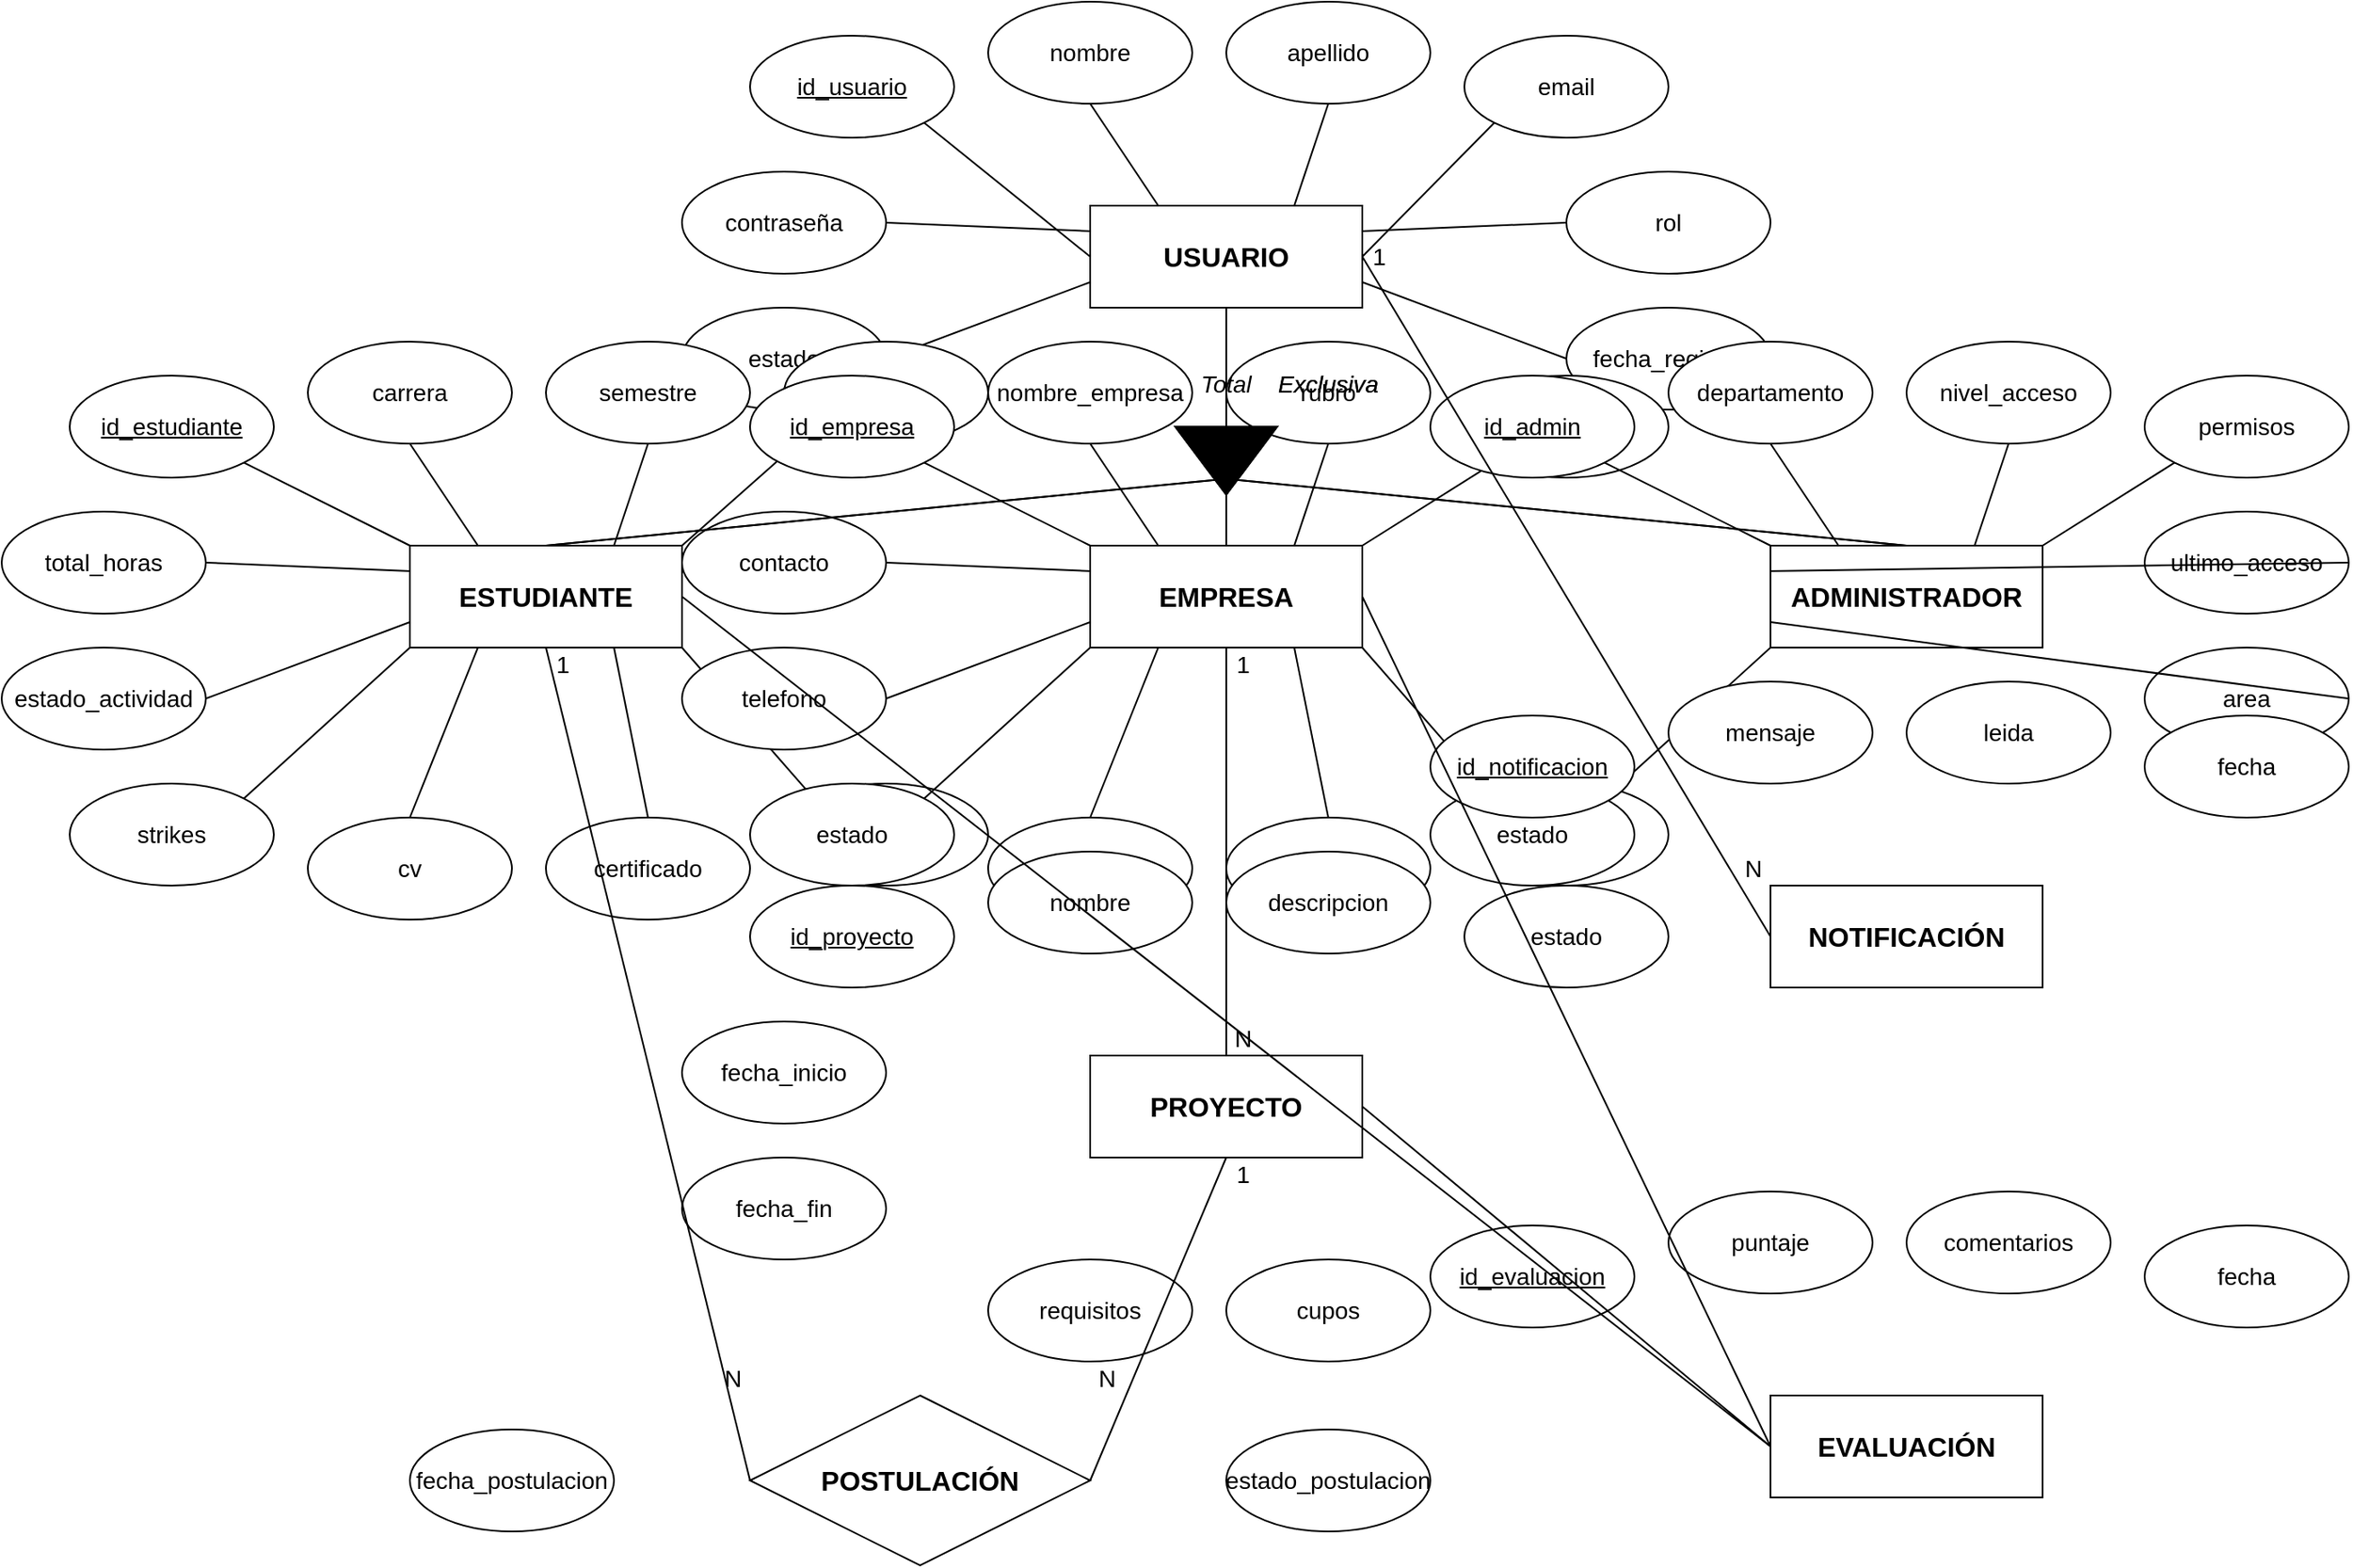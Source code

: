 <mxfile version="21.0.1" type="device">
  <diagram name="Modelo Conceptual LeanMaker" id="conceptual-model">
    <mxGraphModel dx="2400" dy="3200" grid="1" gridSize="10" guides="1" tooltips="1" connect="1" arrows="1" fold="1" page="1" pageScale="1" pageWidth="2400" pageHeight="3200" math="0" shadow="0" background="#ffffff">
      <root>
        <mxCell id="0"/>
        <mxCell id="1" parent="0"/>
        
        <!-- USUARIO (Entidad Base) -->
        <mxCell id="usuario" value="USUARIO" style="rounded=0;whiteSpace=wrap;html=1;fontSize=16;fontStyle=1" vertex="1" parent="1">
          <mxGeometry x="1000" y="200" width="160" height="60" as="geometry"/>
        </mxCell>
        
        <!-- Atributos de USUARIO -->
        <mxCell id="usuario_id" value="id_usuario" style="ellipse;whiteSpace=wrap;html=1;fontSize=14;fontStyle=4" vertex="1" parent="1">
          <mxGeometry x="800" y="100" width="120" height="60" as="geometry"/>
        </mxCell>
        <mxCell id="usuario_nombre" value="nombre" style="ellipse;whiteSpace=wrap;html=1;fontSize=14;" vertex="1" parent="1">
          <mxGeometry x="940" y="80" width="120" height="60" as="geometry"/>
        </mxCell>
        <mxCell id="usuario_apellido" value="apellido" style="ellipse;whiteSpace=wrap;html=1;fontSize=14;" vertex="1" parent="1">
          <mxGeometry x="1080" y="80" width="120" height="60" as="geometry"/>
        </mxCell>
        <mxCell id="usuario_email" value="email" style="ellipse;whiteSpace=wrap;html=1;fontSize=14;" vertex="1" parent="1">
          <mxGeometry x="1220" y="100" width="120" height="60" as="geometry"/>
        </mxCell>
        <mxCell id="usuario_password" value="contraseña" style="ellipse;whiteSpace=wrap;html=1;fontSize=14;" vertex="1" parent="1">
          <mxGeometry x="760" y="180" width="120" height="60" as="geometry"/>
        </mxCell>
        <mxCell id="usuario_rol" value="rol" style="ellipse;whiteSpace=wrap;html=1;fontSize=14;" vertex="1" parent="1">
          <mxGeometry x="1280" y="180" width="120" height="60" as="geometry"/>
        </mxCell>
        <mxCell id="usuario_estado" value="estado" style="ellipse;whiteSpace=wrap;html=1;fontSize=14;" vertex="1" parent="1">
          <mxGeometry x="760" y="260" width="120" height="60" as="geometry"/>
        </mxCell>
        <mxCell id="usuario_fecha_registro" value="fecha_registro" style="ellipse;whiteSpace=wrap;html=1;fontSize=14;" vertex="1" parent="1">
          <mxGeometry x="1280" y="260" width="120" height="60" as="geometry"/>
        </mxCell>

        <!-- Conexiones de atributos USUARIO -->
        <mxCell id="conn_usuario_id" value="" style="endArrow=none;html=1;rounded=0;exitX=1;exitY=1;exitDx=0;exitDy=0;entryX=0;entryY=0.5;entryDx=0;entryDy=0;" edge="1" parent="1" source="usuario_id" target="usuario">
          <mxGeometry width="50" height="50" relative="1" as="geometry"/>
        </mxCell>
        <mxCell id="conn_usuario_nombre" value="" style="endArrow=none;html=1;rounded=0;exitX=0.5;exitY=1;exitDx=0;exitDy=0;entryX=0.25;entryY=0;entryDx=0;entryDy=0;" edge="1" parent="1" source="usuario_nombre" target="usuario">
          <mxGeometry width="50" height="50" relative="1" as="geometry"/>
        </mxCell>
        <mxCell id="conn_usuario_apellido" value="" style="endArrow=none;html=1;rounded=0;exitX=0.5;exitY=1;exitDx=0;exitDy=0;entryX=0.75;entryY=0;entryDx=0;entryDy=0;" edge="1" parent="1" source="usuario_apellido" target="usuario">
          <mxGeometry width="50" height="50" relative="1" as="geometry"/>
        </mxCell>
        <mxCell id="conn_usuario_email" value="" style="endArrow=none;html=1;rounded=0;exitX=0;exitY=1;exitDx=0;exitDy=0;entryX=1;entryY=0.5;entryDx=0;entryDy=0;" edge="1" parent="1" source="usuario_email" target="usuario">
          <mxGeometry width="50" height="50" relative="1" as="geometry"/>
        </mxCell>
        <mxCell id="conn_usuario_password" value="" style="endArrow=none;html=1;rounded=0;exitX=1;exitY=0.5;exitDx=0;exitDy=0;entryX=0;entryY=0.25;entryDx=0;entryDy=0;" edge="1" parent="1" source="usuario_password" target="usuario">
          <mxGeometry width="50" height="50" relative="1" as="geometry"/>
        </mxCell>
        <mxCell id="conn_usuario_rol" value="" style="endArrow=none;html=1;rounded=0;exitX=0;exitY=0.5;exitDx=0;exitDy=0;entryX=1;entryY=0.25;entryDx=0;entryDy=0;" edge="1" parent="1" source="usuario_rol" target="usuario">
          <mxGeometry width="50" height="50" relative="1" as="geometry"/>
        </mxCell>
        <mxCell id="conn_usuario_estado" value="" style="endArrow=none;html=1;rounded=0;exitX=1;exitY=0.5;exitDx=0;exitDy=0;entryX=0;entryY=0.75;entryDx=0;entryDy=0;" edge="1" parent="1" source="usuario_estado" target="usuario">
          <mxGeometry width="50" height="50" relative="1" as="geometry"/>
        </mxCell>
        <mxCell id="conn_usuario_fecha" value="" style="endArrow=none;html=1;rounded=0;exitX=0;exitY=0.5;exitDx=0;exitDy=0;entryX=1;entryY=0.75;entryDx=0;entryDy=0;" edge="1" parent="1" source="usuario_fecha_registro" target="usuario">
          <mxGeometry width="50" height="50" relative="1" as="geometry"/>
        </mxCell>

        <!-- ESTUDIANTE -->
        <mxCell id="estudiante" value="ESTUDIANTE" style="rounded=0;whiteSpace=wrap;html=1;fontSize=16;fontStyle=1" vertex="1" parent="1">
          <mxGeometry x="600" y="400" width="160" height="60" as="geometry"/>
        </mxCell>

        <!-- Atributos de ESTUDIANTE -->
        <mxCell id="estudiante_id" value="id_estudiante" style="ellipse;whiteSpace=wrap;html=1;fontSize=14;fontStyle=4" vertex="1" parent="1">
          <mxGeometry x="400" y="300" width="120" height="60" as="geometry"/>
        </mxCell>
        <mxCell id="estudiante_carrera" value="carrera" style="ellipse;whiteSpace=wrap;html=1;fontSize=14;" vertex="1" parent="1">
          <mxGeometry x="540" y="280" width="120" height="60" as="geometry"/>
        </mxCell>
        <mxCell id="estudiante_semestre" value="semestre" style="ellipse;whiteSpace=wrap;html=1;fontSize=14;" vertex="1" parent="1">
          <mxGeometry x="680" y="280" width="120" height="60" as="geometry"/>
        </mxCell>
        <mxCell id="estudiante_gpa" value="gpa" style="ellipse;whiteSpace=wrap;html=1;fontSize=14;" vertex="1" parent="1">
          <mxGeometry x="820" y="280" width="120" height="60" as="geometry"/>
        </mxCell>
        <mxCell id="estudiante_total_horas" value="total_horas" style="ellipse;whiteSpace=wrap;html=1;fontSize=14;" vertex="1" parent="1">
          <mxGeometry x="360" y="380" width="120" height="60" as="geometry"/>
        </mxCell>
        <mxCell id="estudiante_estado" value="estado_actividad" style="ellipse;whiteSpace=wrap;html=1;fontSize=14;" vertex="1" parent="1">
          <mxGeometry x="360" y="460" width="120" height="60" as="geometry"/>
        </mxCell>
        <mxCell id="estudiante_strikes" value="strikes" style="ellipse;whiteSpace=wrap;html=1;fontSize=14;" vertex="1" parent="1">
          <mxGeometry x="400" y="540" width="120" height="60" as="geometry"/>
        </mxCell>
        <mxCell id="estudiante_cv" value="cv" style="ellipse;whiteSpace=wrap;html=1;fontSize=14;" vertex="1" parent="1">
          <mxGeometry x="540" y="560" width="120" height="60" as="geometry"/>
        </mxCell>
        <mxCell id="estudiante_certificado" value="certificado" style="ellipse;whiteSpace=wrap;html=1;fontSize=14;" vertex="1" parent="1">
          <mxGeometry x="680" y="560" width="120" height="60" as="geometry"/>
        </mxCell>
        <mxCell id="estudiante_biografia" value="biografia" style="ellipse;whiteSpace=wrap;html=1;fontSize=14;" vertex="1" parent="1">
          <mxGeometry x="820" y="540" width="120" height="60" as="geometry"/>
        </mxCell>

        <!-- Conexiones de atributos ESTUDIANTE -->
        <mxCell id="conn_estudiante_id" value="" style="endArrow=none;html=1;rounded=0;exitX=1;exitY=1;exitDx=0;exitDy=0;entryX=0;entryY=0;entryDx=0;entryDy=0;" edge="1" parent="1" source="estudiante_id" target="estudiante">
          <mxGeometry width="50" height="50" relative="1" as="geometry"/>
        </mxCell>
        <mxCell id="conn_estudiante_carrera" value="" style="endArrow=none;html=1;rounded=0;exitX=0.5;exitY=1;exitDx=0;exitDy=0;entryX=0.25;entryY=0;entryDx=0;entryDy=0;" edge="1" parent="1" source="estudiante_carrera" target="estudiante">
          <mxGeometry width="50" height="50" relative="1" as="geometry"/>
        </mxCell>
        <mxCell id="conn_estudiante_semestre" value="" style="endArrow=none;html=1;rounded=0;exitX=0.5;exitY=1;exitDx=0;exitDy=0;entryX=0.75;entryY=0;entryDx=0;entryDy=0;" edge="1" parent="1" source="estudiante_semestre" target="estudiante">
          <mxGeometry width="50" height="50" relative="1" as="geometry"/>
        </mxCell>
        <mxCell id="conn_estudiante_gpa" value="" style="endArrow=none;html=1;rounded=0;exitX=0;exitY=1;exitDx=0;exitDy=0;entryX=1;entryY=0;entryDx=0;entryDy=0;" edge="1" parent="1" source="estudiante_gpa" target="estudiante">
          <mxGeometry width="50" height="50" relative="1" as="geometry"/>
        </mxCell>
        <mxCell id="conn_estudiante_horas" value="" style="endArrow=none;html=1;rounded=0;exitX=1;exitY=0.5;exitDx=0;exitDy=0;entryX=0;entryY=0.25;entryDx=0;entryDy=0;" edge="1" parent="1" source="estudiante_total_horas" target="estudiante">
          <mxGeometry width="50" height="50" relative="1" as="geometry"/>
        </mxCell>
        <mxCell id="conn_estudiante_estado" value="" style="endArrow=none;html=1;rounded=0;exitX=1;exitY=0.5;exitDx=0;exitDy=0;entryX=0;entryY=0.75;entryDx=0;entryDy=0;" edge="1" parent="1" source="estudiante_estado" target="estudiante">
          <mxGeometry width="50" height="50" relative="1" as="geometry"/>
        </mxCell>
        <mxCell id="conn_estudiante_strikes" value="" style="endArrow=none;html=1;rounded=0;exitX=1;exitY=0;exitDx=0;exitDy=0;entryX=0;entryY=1;entryDx=0;entryDy=0;" edge="1" parent="1" source="estudiante_strikes" target="estudiante">
          <mxGeometry width="50" height="50" relative="1" as="geometry"/>
        </mxCell>
        <mxCell id="conn_estudiante_cv" value="" style="endArrow=none;html=1;rounded=0;exitX=0.5;exitY=0;exitDx=0;exitDy=0;entryX=0.25;entryY=1;entryDx=0;entryDy=0;" edge="1" parent="1" source="estudiante_cv" target="estudiante">
          <mxGeometry width="50" height="50" relative="1" as="geometry"/>
        </mxCell>
        <mxCell id="conn_estudiante_cert" value="" style="endArrow=none;html=1;rounded=0;exitX=0.5;exitY=0;exitDx=0;exitDy=0;entryX=0.75;entryY=1;entryDx=0;entryDy=0;" edge="1" parent="1" source="estudiante_certificado" target="estudiante">
          <mxGeometry width="50" height="50" relative="1" as="geometry"/>
        </mxCell>
        <mxCell id="conn_estudiante_bio" value="" style="endArrow=none;html=1;rounded=0;exitX=0;exitY=0;exitDx=0;exitDy=0;entryX=1;entryY=1;entryDx=0;entryDy=0;" edge="1" parent="1" source="estudiante_biografia" target="estudiante">
          <mxGeometry width="50" height="50" relative="1" as="geometry"/>
        </mxCell>

        <!-- EMPRESA -->
        <mxCell id="empresa" value="EMPRESA" style="rounded=0;whiteSpace=wrap;html=1;fontSize=16;fontStyle=1" vertex="1" parent="1">
          <mxGeometry x="1000" y="400" width="160" height="60" as="geometry"/>
        </mxCell>

        <!-- Atributos de EMPRESA -->
        <mxCell id="empresa_id" value="id_empresa" style="ellipse;whiteSpace=wrap;html=1;fontSize=14;fontStyle=4" vertex="1" parent="1">
          <mxGeometry x="800" y="300" width="120" height="60" as="geometry"/>
        </mxCell>
        <mxCell id="empresa_nombre" value="nombre_empresa" style="ellipse;whiteSpace=wrap;html=1;fontSize=14;" vertex="1" parent="1">
          <mxGeometry x="940" y="280" width="120" height="60" as="geometry"/>
        </mxCell>
        <mxCell id="empresa_rubro" value="rubro" style="ellipse;whiteSpace=wrap;html=1;fontSize=14;" vertex="1" parent="1">
          <mxGeometry x="1080" y="280" width="120" height="60" as="geometry"/>
        </mxCell>
        <mxCell id="empresa_ubicacion" value="ubicacion" style="ellipse;whiteSpace=wrap;html=1;fontSize=14;" vertex="1" parent="1">
          <mxGeometry x="1220" y="300" width="120" height="60" as="geometry"/>
        </mxCell>
        <mxCell id="empresa_contacto" value="contacto" style="ellipse;whiteSpace=wrap;html=1;fontSize=14;" vertex="1" parent="1">
          <mxGeometry x="760" y="380" width="120" height="60" as="geometry"/>
        </mxCell>
        <mxCell id="empresa_telefono" value="telefono" style="ellipse;whiteSpace=wrap;html=1;fontSize=14;" vertex="1" parent="1">
          <mxGeometry x="760" y="460" width="120" height="60" as="geometry"/>
        </mxCell>
        <mxCell id="empresa_estado" value="estado" style="ellipse;whiteSpace=wrap;html=1;fontSize=14;" vertex="1" parent="1">
          <mxGeometry x="800" y="540" width="120" height="60" as="geometry"/>
        </mxCell>
        <mxCell id="empresa_verificada" value="verificada" style="ellipse;whiteSpace=wrap;html=1;fontSize=14;" vertex="1" parent="1">
          <mxGeometry x="940" y="560" width="120" height="60" as="geometry"/>
        </mxCell>
        <mxCell id="empresa_descripcion" value="descripcion" style="ellipse;whiteSpace=wrap;html=1;fontSize=14;" vertex="1" parent="1">
          <mxGeometry x="1080" y="560" width="120" height="60" as="geometry"/>
        </mxCell>
        <mxCell id="empresa_website" value="website" style="ellipse;whiteSpace=wrap;html=1;fontSize=14;" vertex="1" parent="1">
          <mxGeometry x="1220" y="540" width="120" height="60" as="geometry"/>
        </mxCell>

        <!-- Conexiones de atributos EMPRESA -->
        <mxCell id="conn_empresa_id" value="" style="endArrow=none;html=1;rounded=0;exitX=1;exitY=1;exitDx=0;exitDy=0;entryX=0;entryY=0;entryDx=0;entryDy=0;" edge="1" parent="1" source="empresa_id" target="empresa">
          <mxGeometry width="50" height="50" relative="1" as="geometry"/>
        </mxCell>
        <mxCell id="conn_empresa_nombre" value="" style="endArrow=none;html=1;rounded=0;exitX=0.5;exitY=1;exitDx=0;exitDy=0;entryX=0.25;entryY=0;entryDx=0;entryDy=0;" edge="1" parent="1" source="empresa_nombre" target="empresa">
          <mxGeometry width="50" height="50" relative="1" as="geometry"/>
        </mxCell>
        <mxCell id="conn_empresa_rubro" value="" style="endArrow=none;html=1;rounded=0;exitX=0.5;exitY=1;exitDx=0;exitDy=0;entryX=0.75;entryY=0;entryDx=0;entryDy=0;" edge="1" parent="1" source="empresa_rubro" target="empresa">
          <mxGeometry width="50" height="50" relative="1" as="geometry"/>
        </mxCell>
        <mxCell id="conn_empresa_ubicacion" value="" style="endArrow=none;html=1;rounded=0;exitX=0;exitY=1;exitDx=0;exitDy=0;entryX=1;entryY=0;entryDx=0;entryDy=0;" edge="1" parent="1" source="empresa_ubicacion" target="empresa">
          <mxGeometry width="50" height="50" relative="1" as="geometry"/>
        </mxCell>
        <mxCell id="conn_empresa_contacto" value="" style="endArrow=none;html=1;rounded=0;exitX=1;exitY=0.5;exitDx=0;exitDy=0;entryX=0;entryY=0.25;entryDx=0;entryDy=0;" edge="1" parent="1" source="empresa_contacto" target="empresa">
          <mxGeometry width="50" height="50" relative="1" as="geometry"/>
        </mxCell>
        <mxCell id="conn_empresa_telefono" value="" style="endArrow=none;html=1;rounded=0;exitX=1;exitY=0.5;exitDx=0;exitDy=0;entryX=0;entryY=0.75;entryDx=0;entryDy=0;" edge="1" parent="1" source="empresa_telefono" target="empresa">
          <mxGeometry width="50" height="50" relative="1" as="geometry"/>
        </mxCell>
        <mxCell id="conn_empresa_estado" value="" style="endArrow=none;html=1;rounded=0;exitX=1;exitY=0;exitDx=0;exitDy=0;entryX=0;entryY=1;entryDx=0;entryDy=0;" edge="1" parent="1" source="empresa_estado" target="empresa">
          <mxGeometry width="50" height="50" relative="1" as="geometry"/>
        </mxCell>
        <mxCell id="conn_empresa_verificada" value="" style="endArrow=none;html=1;rounded=0;exitX=0.5;exitY=0;exitDx=0;exitDy=0;entryX=0.25;entryY=1;entryDx=0;entryDy=0;" edge="1" parent="1" source="empresa_verificada" target="empresa">
          <mxGeometry width="50" height="50" relative="1" as="geometry"/>
        </mxCell>
        <mxCell id="conn_empresa_descripcion" value="" style="endArrow=none;html=1;rounded=0;exitX=0.5;exitY=0;exitDx=0;exitDy=0;entryX=0.75;entryY=1;entryDx=0;entryDy=0;" edge="1" parent="1" source="empresa_descripcion" target="empresa">
          <mxGeometry width="50" height="50" relative="1" as="geometry"/>
        </mxCell>
        <mxCell id="conn_empresa_website" value="" style="endArrow=none;html=1;rounded=0;exitX=0;exitY=0;exitDx=0;exitDy=0;entryX=1;entryY=1;entryDx=0;entryDy=0;" edge="1" parent="1" source="empresa_website" target="empresa">
          <mxGeometry width="50" height="50" relative="1" as="geometry"/>
        </mxCell>

        <!-- ADMINISTRADOR -->
        <mxCell id="administrador" value="ADMINISTRADOR" style="rounded=0;whiteSpace=wrap;html=1;fontSize=16;fontStyle=1" vertex="1" parent="1">
          <mxGeometry x="1400" y="400" width="160" height="60" as="geometry"/>
        </mxCell>

        <!-- Atributos de ADMINISTRADOR -->
        <mxCell id="admin_id" value="id_admin" style="ellipse;whiteSpace=wrap;html=1;fontSize=14;fontStyle=4" vertex="1" parent="1">
          <mxGeometry x="1200" y="300" width="120" height="60" as="geometry"/>
        </mxCell>
        <mxCell id="admin_departamento" value="departamento" style="ellipse;whiteSpace=wrap;html=1;fontSize=14;" vertex="1" parent="1">
          <mxGeometry x="1340" y="280" width="120" height="60" as="geometry"/>
        </mxCell>
        <mxCell id="admin_nivel_acceso" value="nivel_acceso" style="ellipse;whiteSpace=wrap;html=1;fontSize=14;" vertex="1" parent="1">
          <mxGeometry x="1480" y="280" width="120" height="60" as="geometry"/>
        </mxCell>
        <mxCell id="admin_permisos" value="permisos" style="ellipse;whiteSpace=wrap;html=1;fontSize=14;" vertex="1" parent="1">
          <mxGeometry x="1620" y="300" width="120" height="60" as="geometry"/>
        </mxCell>
        <mxCell id="admin_ultimo_acceso" value="ultimo_acceso" style="ellipse;whiteSpace=wrap;html=1;fontSize=14;" vertex="1" parent="1">
          <mxGeometry x="1620" y="380" width="120" height="60" as="geometry"/>
        </mxCell>
        <mxCell id="admin_area" value="area" style="ellipse;whiteSpace=wrap;html=1;fontSize=14;" vertex="1" parent="1">
          <mxGeometry x="1620" y="460" width="120" height="60" as="geometry"/>
        </mxCell>
        <mxCell id="admin_estado" value="estado" style="ellipse;whiteSpace=wrap;html=1;fontSize=14;" vertex="1" parent="1">
          <mxGeometry x="1200" y="540" width="120" height="60" as="geometry"/>
        </mxCell>

        <!-- Conexiones de atributos ADMINISTRADOR -->
        <mxCell id="conn_admin_id" value="" style="endArrow=none;html=1;rounded=0;exitX=1;exitY=1;exitDx=0;exitDy=0;entryX=0;entryY=0;entryDx=0;entryDy=0;" edge="1" parent="1" source="admin_id" target="administrador">
          <mxGeometry width="50" height="50" relative="1" as="geometry"/>
        </mxCell>
        <mxCell id="conn_admin_depto" value="" style="endArrow=none;html=1;rounded=0;exitX=0.5;exitY=1;exitDx=0;exitDy=0;entryX=0.25;entryY=0;entryDx=0;entryDy=0;" edge="1" parent="1" source="admin_departamento" target="administrador">
          <mxGeometry width="50" height="50" relative="1" as="geometry"/>
        </mxCell>
        <mxCell id="conn_admin_nivel" value="" style="endArrow=none;html=1;rounded=0;exitX=0.5;exitY=1;exitDx=0;exitDy=0;entryX=0.75;entryY=0;entryDx=0;entryDy=0;" edge="1" parent="1" source="admin_nivel_acceso" target="administrador">
          <mxGeometry width="50" height="50" relative="1" as="geometry"/>
        </mxCell>
        <mxCell id="conn_admin_permisos" value="" style="endArrow=none;html=1;rounded=0;exitX=0;exitY=1;exitDx=0;exitDy=0;entryX=1;entryY=0;entryDx=0;entryDy=0;" edge="1" parent="1" source="admin_permisos" target="administrador">
          <mxGeometry width="50" height="50" relative="1" as="geometry"/>
        </mxCell>
        <mxCell id="conn_admin_acceso" value="" style="endArrow=none;html=1;rounded=0;exitX=1;exitY=0.5;exitDx=0;exitDy=0;entryX=0;entryY=0.25;entryDx=0;entryDy=0;" edge="1" parent="1" source="admin_ultimo_acceso" target="administrador">
          <mxGeometry width="50" height="50" relative="1" as="geometry"/>
        </mxCell>
        <mxCell id="conn_admin_area" value="" style="endArrow=none;html=1;rounded=0;exitX=1;exitY=0.5;exitDx=0;exitDy=0;entryX=0;entryY=0.75;entryDx=0;entryDy=0;" edge="1" parent="1" source="admin_area" target="administrador">
          <mxGeometry width="50" height="50" relative="1" as="geometry"/>
        </mxCell>
        <mxCell id="conn_admin_estado" value="" style="endArrow=none;html=1;rounded=0;exitX=1;exitY=0;exitDx=0;exitDy=0;entryX=0;entryY=1;entryDx=0;entryDy=0;" edge="1" parent="1" source="admin_estado" target="administrador">
          <mxGeometry width="50" height="50" relative="1" as="geometry"/>
        </mxCell>

        <!-- Inheritance Relationships -->
        <!-- Triangle for inheritance -->
        <mxCell id="inheritance_triangle" value="" style="triangle;whiteSpace=wrap;html=1;rotation=90;fillColor=#000000;" vertex="1" parent="1">
          <mxGeometry x="1060" y="320" width="40" height="60" as="geometry"/>
        </mxCell>

        <!-- Lines connecting Usuario with inheritance triangle -->
        <mxCell id="conn_usuario_inheritance" value="" style="endArrow=none;html=1;rounded=0;exitX=0.5;exitY=1;exitDx=0;exitDy=0;entryX=0;entryY=0.5;entryDx=0;entryDy=0;" edge="1" parent="1" source="usuario" target="inheritance_triangle">
          <mxGeometry width="50" height="50" relative="1" as="geometry"/>
        </mxCell>

        <!-- Lines connecting child entities with inheritance triangle -->
        <mxCell id="conn_estudiante_inheritance" value="" style="endArrow=none;html=1;rounded=0;exitX=0.5;exitY=0;exitDx=0;exitDy=0;entryX=1;entryY=0.25;entryDx=0;entryDy=0;" edge="1" parent="1" source="estudiante" target="inheritance_triangle">
          <mxGeometry width="50" height="50" relative="1" as="geometry"/>
        </mxCell>

        <mxCell id="conn_empresa_inheritance" value="" style="endArrow=none;html=1;rounded=0;exitX=0.5;exitY=0;exitDx=0;exitDy=0;entryX=1;entryY=0.5;entryDx=0;entryDy=0;" edge="1" parent="1" source="empresa" target="inheritance_triangle">
          <mxGeometry width="50" height="50" relative="1" as="geometry"/>
        </mxCell>

        <mxCell id="conn_admin_inheritance" value="" style="endArrow=none;html=1;rounded=0;exitX=0.5;exitY=0;exitDx=0;exitDy=0;entryX=1;entryY=0.75;entryDx=0;entryDy=0;" edge="1" parent="1" source="administrador" target="inheritance_triangle">
          <mxGeometry width="50" height="50" relative="1" as="geometry"/>
        </mxCell>

        

        <mxCell id="label_exclusive" value="Exclusiva" style="text;html=1;strokeColor=none;fillColor=none;align=center;verticalAlign=middle;whiteSpace=wrap;rounded=0;fontSize=14;fontStyle=2" vertex="1" parent="1">
          <mxGeometry x="1110" y="290" width="60" height="30" as="geometry"/>
        </mxCell>

        <!-- PROYECTO -->
        <mxCell id="proyecto" value="PROYECTO" style="rounded=0;whiteSpace=wrap;html=1;fontSize=16;fontStyle=1" vertex="1" parent="1">
          <mxGeometry x="1000" y="700" width="160" height="60" as="geometry"/>
        </mxCell>

        <!-- Atributos de PROYECTO -->
        <mxCell id="proyecto_id" value="id_proyecto" style="ellipse;whiteSpace=wrap;html=1;fontSize=14;fontStyle=4" vertex="1" parent="1">
          <mxGeometry x="800" y="600" width="120" height="60" as="geometry"/>
        </mxCell>
        <mxCell id="proyecto_nombre" value="nombre" style="ellipse;whiteSpace=wrap;html=1;fontSize=14;" vertex="1" parent="1">
          <mxGeometry x="940" y="580" width="120" height="60" as="geometry"/>
        </mxCell>
        <mxCell id="proyecto_descripcion" value="descripcion" style="ellipse;whiteSpace=wrap;html=1;fontSize=14;" vertex="1" parent="1">
          <mxGeometry x="1080" y="580" width="120" height="60" as="geometry"/>
        </mxCell>
        <mxCell id="proyecto_estado" value="estado" style="ellipse;whiteSpace=wrap;html=1;fontSize=14;" vertex="1" parent="1">
          <mxGeometry x="1220" y="600" width="120" height="60" as="geometry"/>
        </mxCell>
        <mxCell id="proyecto_fecha_inicio" value="fecha_inicio" style="ellipse;whiteSpace=wrap;html=1;fontSize=14;" vertex="1" parent="1">
          <mxGeometry x="760" y="680" width="120" height="60" as="geometry"/>
        </mxCell>
        <mxCell id="proyecto_fecha_fin" value="fecha_fin" style="ellipse;whiteSpace=wrap;html=1;fontSize=14;" vertex="1" parent="1">
          <mxGeometry x="760" y="760" width="120" height="60" as="geometry"/>
        </mxCell>
        <mxCell id="proyecto_requisitos" value="requisitos" style="ellipse;whiteSpace=wrap;html=1;fontSize=14;" vertex="1" parent="1">
          <mxGeometry x="940" y="820" width="120" height="60" as="geometry"/>
        </mxCell>
        <mxCell id="proyecto_cupos" value="cupos" style="ellipse;whiteSpace=wrap;html=1;fontSize=14;" vertex="1" parent="1">
          <mxGeometry x="1080" y="820" width="120" height="60" as="geometry"/>
        </mxCell>

        <!-- POSTULACIÓN (Entidad Asociativa) -->
        <mxCell id="postulacion" value="POSTULACIÓN" style="shape=rhombus;whiteSpace=wrap;html=1;fontSize=16;fontStyle=1" vertex="1" parent="1">
          <mxGeometry x="800" y="900" width="200" height="100" as="geometry"/>
        </mxCell>

        <!-- Atributos de POSTULACIÓN -->
        <mxCell id="postulacion_fecha" value="fecha_postulacion" style="ellipse;whiteSpace=wrap;html=1;fontSize=14;" vertex="1" parent="1">
          <mxGeometry x="600" y="920" width="120" height="60" as="geometry"/>
        </mxCell>
        <mxCell id="postulacion_estado" value="estado_postulacion" style="ellipse;whiteSpace=wrap;html=1;fontSize=14;" vertex="1" parent="1">
          <mxGeometry x="1080" y="920" width="120" height="60" as="geometry"/>
        </mxCell>

        <!-- EVALUACIÓN -->
        <mxCell id="evaluacion" value="EVALUACIÓN" style="rounded=0;whiteSpace=wrap;html=1;fontSize=16;fontStyle=1" vertex="1" parent="1">
          <mxGeometry x="1400" y="900" width="160" height="60" as="geometry"/>
        </mxCell>

        <!-- Atributos de EVALUACIÓN -->
        <mxCell id="evaluacion_id" value="id_evaluacion" style="ellipse;whiteSpace=wrap;html=1;fontSize=14;fontStyle=4" vertex="1" parent="1">
          <mxGeometry x="1200" y="800" width="120" height="60" as="geometry"/>
        </mxCell>
        <mxCell id="evaluacion_puntaje" value="puntaje" style="ellipse;whiteSpace=wrap;html=1;fontSize=14;" vertex="1" parent="1">
          <mxGeometry x="1340" y="780" width="120" height="60" as="geometry"/>
        </mxCell>
        <mxCell id="evaluacion_comentarios" value="comentarios" style="ellipse;whiteSpace=wrap;html=1;fontSize=14;" vertex="1" parent="1">
          <mxGeometry x="1480" y="780" width="120" height="60" as="geometry"/>
        </mxCell>
        <mxCell id="evaluacion_fecha" value="fecha" style="ellipse;whiteSpace=wrap;html=1;fontSize=14;" vertex="1" parent="1">
          <mxGeometry x="1620" y="800" width="120" height="60" as="geometry"/>
        </mxCell>

        <!-- NOTIFICACIÓN -->
        <mxCell id="notificacion" value="NOTIFICACIÓN" style="rounded=0;whiteSpace=wrap;html=1;fontSize=16;fontStyle=1" vertex="1" parent="1">
          <mxGeometry x="1400" y="600" width="160" height="60" as="geometry"/>
        </mxCell>

        <!-- Atributos de NOTIFICACIÓN -->
        <mxCell id="notificacion_id" value="id_notificacion" style="ellipse;whiteSpace=wrap;html=1;fontSize=14;fontStyle=4" vertex="1" parent="1">
          <mxGeometry x="1200" y="500" width="120" height="60" as="geometry"/>
        </mxCell>
        <mxCell id="notificacion_mensaje" value="mensaje" style="ellipse;whiteSpace=wrap;html=1;fontSize=14;" vertex="1" parent="1">
          <mxGeometry x="1340" y="480" width="120" height="60" as="geometry"/>
        </mxCell>
        <mxCell id="notificacion_leida" value="leida" style="ellipse;whiteSpace=wrap;html=1;fontSize=14;" vertex="1" parent="1">
          <mxGeometry x="1480" y="480" width="120" height="60" as="geometry"/>
        </mxCell>
        <mxCell id="notificacion_fecha" value="fecha" style="ellipse;whiteSpace=wrap;html=1;fontSize=14;" vertex="1" parent="1">
          <mxGeometry x="1620" y="500" width="120" height="60" as="geometry"/>
        </mxCell>

        <!-- Relaciones -->
        <!-- Herencia -->
        <mxCell id="herencia_triangle" value="" style="triangle;whiteSpace=wrap;html=1;rotation=90;fillColor=#000000;" vertex="1" parent="1">
          <mxGeometry x="1060" y="320" width="40" height="60" as="geometry"/>
        </mxCell>

        <!-- Conexiones de herencia -->
        <mxCell id="conn_usuario_herencia" value="" style="endArrow=none;html=1;rounded=0;exitX=0.5;exitY=1;exitDx=0;exitDy=0;entryX=0;entryY=0.5;entryDx=0;entryDy=0;" edge="1" parent="1" source="usuario" target="herencia_triangle">
          <mxGeometry relative="1" as="geometry"/>
        </mxCell>

        <mxCell id="conn_estudiante_herencia" value="" style="endArrow=none;html=1;rounded=0;exitX=0.5;exitY=0;exitDx=0;exitDy=0;entryX=1;entryY=0.25;entryDx=0;entryDy=0;" edge="1" parent="1" source="estudiante" target="herencia_triangle">
          <mxGeometry relative="1" as="geometry"/>
        </mxCell>

        <mxCell id="conn_empresa_herencia" value="" style="endArrow=none;html=1;rounded=0;exitX=0.5;exitY=0;exitDx=0;exitDy=0;entryX=1;entryY=0.5;entryDx=0;entryDy=0;" edge="1" parent="1" source="empresa" target="herencia_triangle">
          <mxGeometry relative="1" as="geometry"/>
        </mxCell>

        <mxCell id="conn_admin_herencia" value="" style="endArrow=none;html=1;rounded=0;exitX=0.5;exitY=0;exitDx=0;exitDy=0;entryX=1;entryY=0.75;entryDx=0;entryDy=0;" edge="1" parent="1" source="administrador" target="herencia_triangle">
          <mxGeometry relative="1" as="geometry"/>
        </mxCell>

        <!-- Etiquetas de herencia -->
        <mxCell id="label_total_herencia" value="Total" style="text;html=1;strokeColor=none;fillColor=none;align=center;verticalAlign=middle;whiteSpace=wrap;rounded=0;fontSize=14;fontStyle=2" vertex="1" parent="1">
          <mxGeometry x="1050" y="290" width="60" height="30" as="geometry"/>
        </mxCell>

        <mxCell id="label_exclusiva" value="Exclusiva" style="text;html=1;strokeColor=none;fillColor=none;align=center;verticalAlign=middle;whiteSpace=wrap;rounded=0;fontSize=14;fontStyle=2" vertex="1" parent="1">
          <mxGeometry x="1110" y="290" width="60" height="30" as="geometry"/>
        </mxCell>

        <!-- Relación Empresa-Proyecto -->
        <mxCell id="rel_empresa_proyecto" value="" style="endArrow=none;html=1;rounded=0;exitX=0.5;exitY=1;exitDx=0;exitDy=0;entryX=0.5;entryY=0;entryDx=0;entryDy=0;" edge="1" parent="1" source="empresa" target="proyecto">
          <mxGeometry relative="1" as="geometry"/>
        </mxCell>
        <mxCell id="card_empresa_proyecto" value="1" style="text;html=1;strokeColor=none;fillColor=none;align=center;verticalAlign=middle;whiteSpace=wrap;rounded=0;fontSize=14;" vertex="1" parent="1">
          <mxGeometry x="1080" y="460" width="20" height="20" as="geometry"/>
        </mxCell>
        <mxCell id="card_proyecto_empresa" value="N" style="text;html=1;strokeColor=none;fillColor=none;align=center;verticalAlign=middle;whiteSpace=wrap;rounded=0;fontSize=14;" vertex="1" parent="1">
          <mxGeometry x="1080" y="680" width="20" height="20" as="geometry"/>
        </mxCell>

        <!-- Relación Estudiante-Postulación-Proyecto -->
        <mxCell id="rel_estudiante_postulacion" value="" style="endArrow=none;html=1;rounded=0;exitX=0.5;exitY=1;exitDx=0;exitDy=0;entryX=0;entryY=0.5;entryDx=0;entryDy=0;" edge="1" parent="1" source="estudiante" target="postulacion">
          <mxGeometry relative="1" as="geometry"/>
        </mxCell>
        <mxCell id="rel_proyecto_postulacion" value="" style="endArrow=none;html=1;rounded=0;exitX=0.5;exitY=1;exitDx=0;exitDy=0;entryX=1;entryY=0.5;entryDx=0;entryDy=0;" edge="1" parent="1" source="proyecto" target="postulacion">
          <mxGeometry relative="1" as="geometry"/>
        </mxCell>
        <mxCell id="card_estudiante_postulacion" value="1" style="text;html=1;strokeColor=none;fillColor=none;align=center;verticalAlign=middle;whiteSpace=wrap;rounded=0;fontSize=14;" vertex="1" parent="1">
          <mxGeometry x="680" y="460" width="20" height="20" as="geometry"/>
        </mxCell>
        <mxCell id="card_postulacion_estudiante" value="N" style="text;html=1;strokeColor=none;fillColor=none;align=center;verticalAlign=middle;whiteSpace=wrap;rounded=0;fontSize=14;" vertex="1" parent="1">
          <mxGeometry x="780" y="880" width="20" height="20" as="geometry"/>
        </mxCell>
        <mxCell id="card_proyecto_postulacion" value="1" style="text;html=1;strokeColor=none;fillColor=none;align=center;verticalAlign=middle;whiteSpace=wrap;rounded=0;fontSize=14;" vertex="1" parent="1">
          <mxGeometry x="1080" y="760" width="20" height="20" as="geometry"/>
        </mxCell>
        <mxCell id="card_postulacion_proyecto" value="N" style="text;html=1;strokeColor=none;fillColor=none;align=center;verticalAlign=middle;whiteSpace=wrap;rounded=0;fontSize=14;" vertex="1" parent="1">
          <mxGeometry x="1000" y="880" width="20" height="20" as="geometry"/>
        </mxCell>

        <!-- Relación Usuario-Notificación -->
        <mxCell id="rel_usuario_notificacion" value="" style="endArrow=none;html=1;rounded=0;exitX=1;exitY=0.5;exitDx=0;exitDy=0;entryX=0;entryY=0.5;entryDx=0;entryDy=0;" edge="1" parent="1" source="usuario" target="notificacion">
          <mxGeometry relative="1" as="geometry"/>
        </mxCell>
        <mxCell id="card_usuario_notificacion" value="1" style="text;html=1;strokeColor=none;fillColor=none;align=center;verticalAlign=middle;whiteSpace=wrap;rounded=0;fontSize=14;" vertex="1" parent="1">
          <mxGeometry x="1160" y="220" width="20" height="20" as="geometry"/>
        </mxCell>
        <mxCell id="card_notificacion_usuario" value="N" style="text;html=1;strokeColor=none;fillColor=none;align=center;verticalAlign=middle;whiteSpace=wrap;rounded=0;fontSize=14;" vertex="1" parent="1">
          <mxGeometry x="1380" y="580" width="20" height="20" as="geometry"/>
        </mxCell>

        <!-- Relación Evaluación -->
        <mxCell id="rel_estudiante_evaluacion" value="" style="endArrow=none;html=1;rounded=0;exitX=1;exitY=0.5;exitDx=0;exitDy=0;entryX=0;entryY=0.5;entryDx=0;entryDy=0;" edge="1" parent="1" source="estudiante" target="evaluacion">
          <mxGeometry relative="1" as="geometry"/>
        </mxCell>
        <mxCell id="rel_proyecto_evaluacion" value="" style="endArrow=none;html=1;rounded=0;exitX=1;exitY=0.5;exitDx=0;exitDy=0;entryX=0;entryY=0.5;entryDx=0;entryDy=0;" edge="1" parent="1" source="proyecto" target="evaluacion">
          <mxGeometry relative="1" as="geometry"/>
        </mxCell>
        <mxCell id="rel_empresa_evaluacion" value="" style="endArrow=none;html=1;rounded=0;exitX=1;exitY=0.5;exitDx=0;exitDy=0;entryX=0;entryY=0.5;entryDx=0;entryDy=0;" edge="1" parent="1" source="empresa" target="evaluacion">
          <mxGeometry relative="1" as="geometry"/>
        </mxCell>

      </root>
    </mxGraphModel>
  </diagram>
</mxfile> 